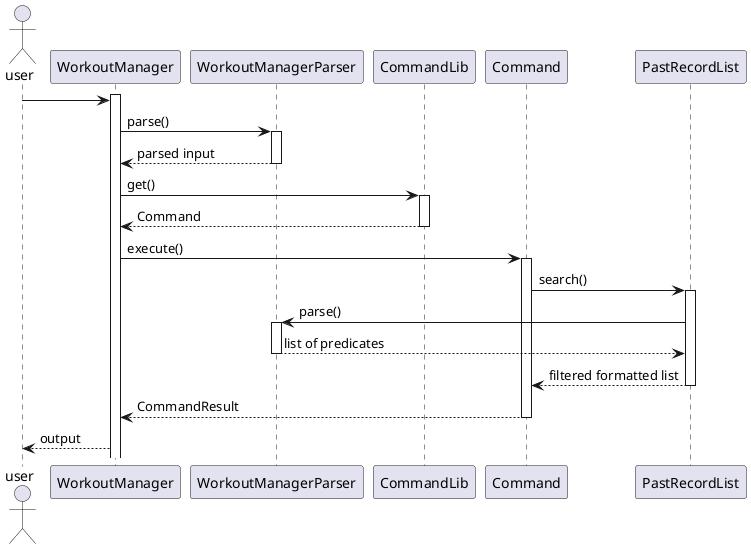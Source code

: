 @startuml
actor user
activate WorkoutManager
user -> WorkoutManager
WorkoutManager -> WorkoutManagerParser : parse()
activate WorkoutManagerParser
WorkoutManagerParser --> WorkoutManager : parsed input
deactivate WorkoutManagerParser

WorkoutManager -> CommandLib : get()
activate CommandLib
CommandLib --> WorkoutManager : Command
deactivate CommandLib

WorkoutManager -> Command : execute()
activate Command

Command -> PastRecordList : search()
activate PastRecordList
PastRecordList -> WorkoutManagerParser : parse()
activate WorkoutManagerParser
WorkoutManagerParser --> PastRecordList : list of predicates
deactivate WorkoutManagerParser
PastRecordList --> Command: filtered formatted list
deactivate PastRecordList

Command --> WorkoutManager : CommandResult
deactivate Command

WorkoutManager -->  user : output

@enduml